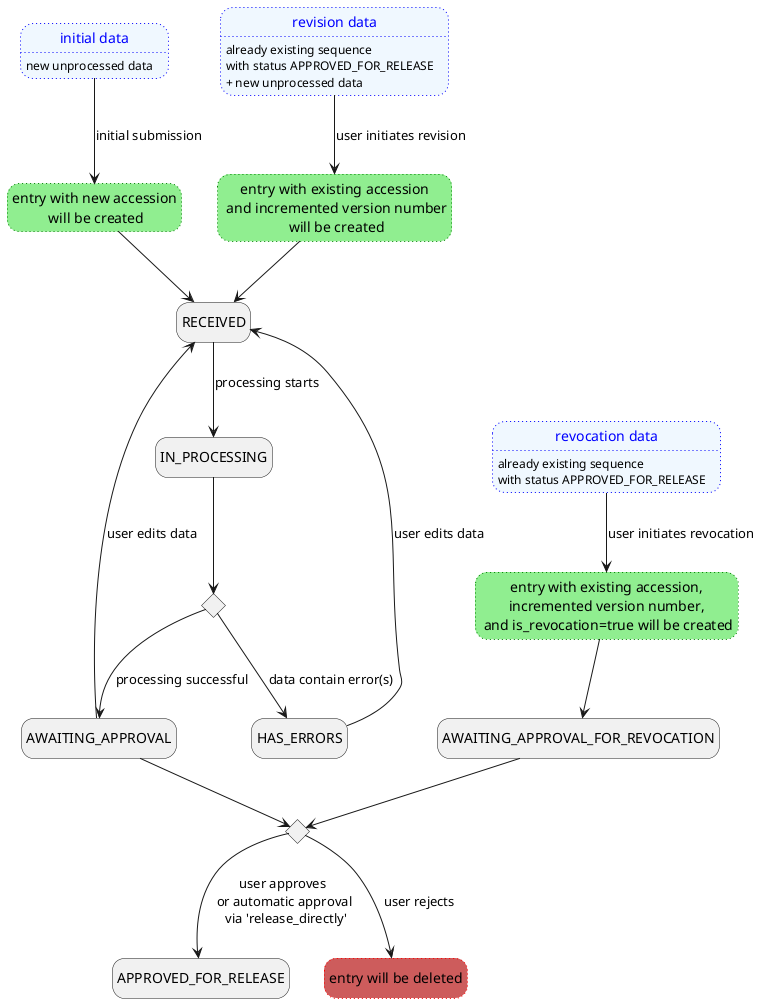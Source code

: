 @startuml
    hide empty description

    ' input data
    state INITIAL_DATA as "initial data" #aliceblue;line:blue;line.dotted;text:blue {
        INITIAL_DATA: new unprocessed data
        }
    state REVISION_DATA as "revision data" #aliceblue;line:blue;line.dotted;text:blue {
        REVISION_DATA: already existing sequence
        REVISION_DATA: with status APPROVED_FOR_RELEASE
        REVISION_DATA: + new unprocessed data
    }
    state REVOKED_DATA as "revocation data" #aliceblue;line:blue;line.dotted;text:blue{
        REVOKED_DATA: already existing sequence
        REVOKED_DATA: with status APPROVED_FOR_RELEASE
    }

    ' status states
    state AWAITING_APPROVAL_FOR_REVOCATION
    state RECEIVED
    state IN_PROCESSING
    state HAS_ERRORS
    state RECEIVED
    state APPROVED_FOR_RELEASE
    state AWAITING_APPROVAL

    ' actions
    state CREATING_SUBMIT as "entry with new accession\n will be created" #lightgreen;line:green;line.dotted
    state CREATING_REVISE as "entry with existing accession\n and incremented version number\n will be created" #lightgreen;line:green;line.dotted
    state CREATING_REVOKE as "entry with existing accession,\n incremented version number, \n and is_revocation=true will be created" #lightgreen;line:green;line.dotted
    state DELETION as "entry will be deleted" #IndianRed;line:red;line.dotted
    state is_error <<choice>>
    state is_approved <<choice>>

    ' transitions
    INITIAL_DATA --> CREATING_SUBMIT : initial submission
    CREATING_SUBMIT --> RECEIVED
    REVISION_DATA --> CREATING_REVISE : user initiates revision
    CREATING_REVISE --> RECEIVED

    REVOKED_DATA --> CREATING_REVOKE : user initiates revocation
    CREATING_REVOKE --> AWAITING_APPROVAL_FOR_REVOCATION
    AWAITING_APPROVAL_FOR_REVOCATION --> is_approved

    RECEIVED --> IN_PROCESSING : processing starts
    IN_PROCESSING --> is_error
    is_error --> HAS_ERRORS : data contain error(s)
    HAS_ERRORS --> RECEIVED : user edits data
    AWAITING_APPROVAL --> RECEIVED : user edits data
    is_error --> AWAITING_APPROVAL : processing successful
    AWAITING_APPROVAL --> is_approved
    is_approved --> APPROVED_FOR_RELEASE : user approves \nor automatic approval\n via 'release_directly'
    is_approved --> DELETION : user rejects

@enduml
